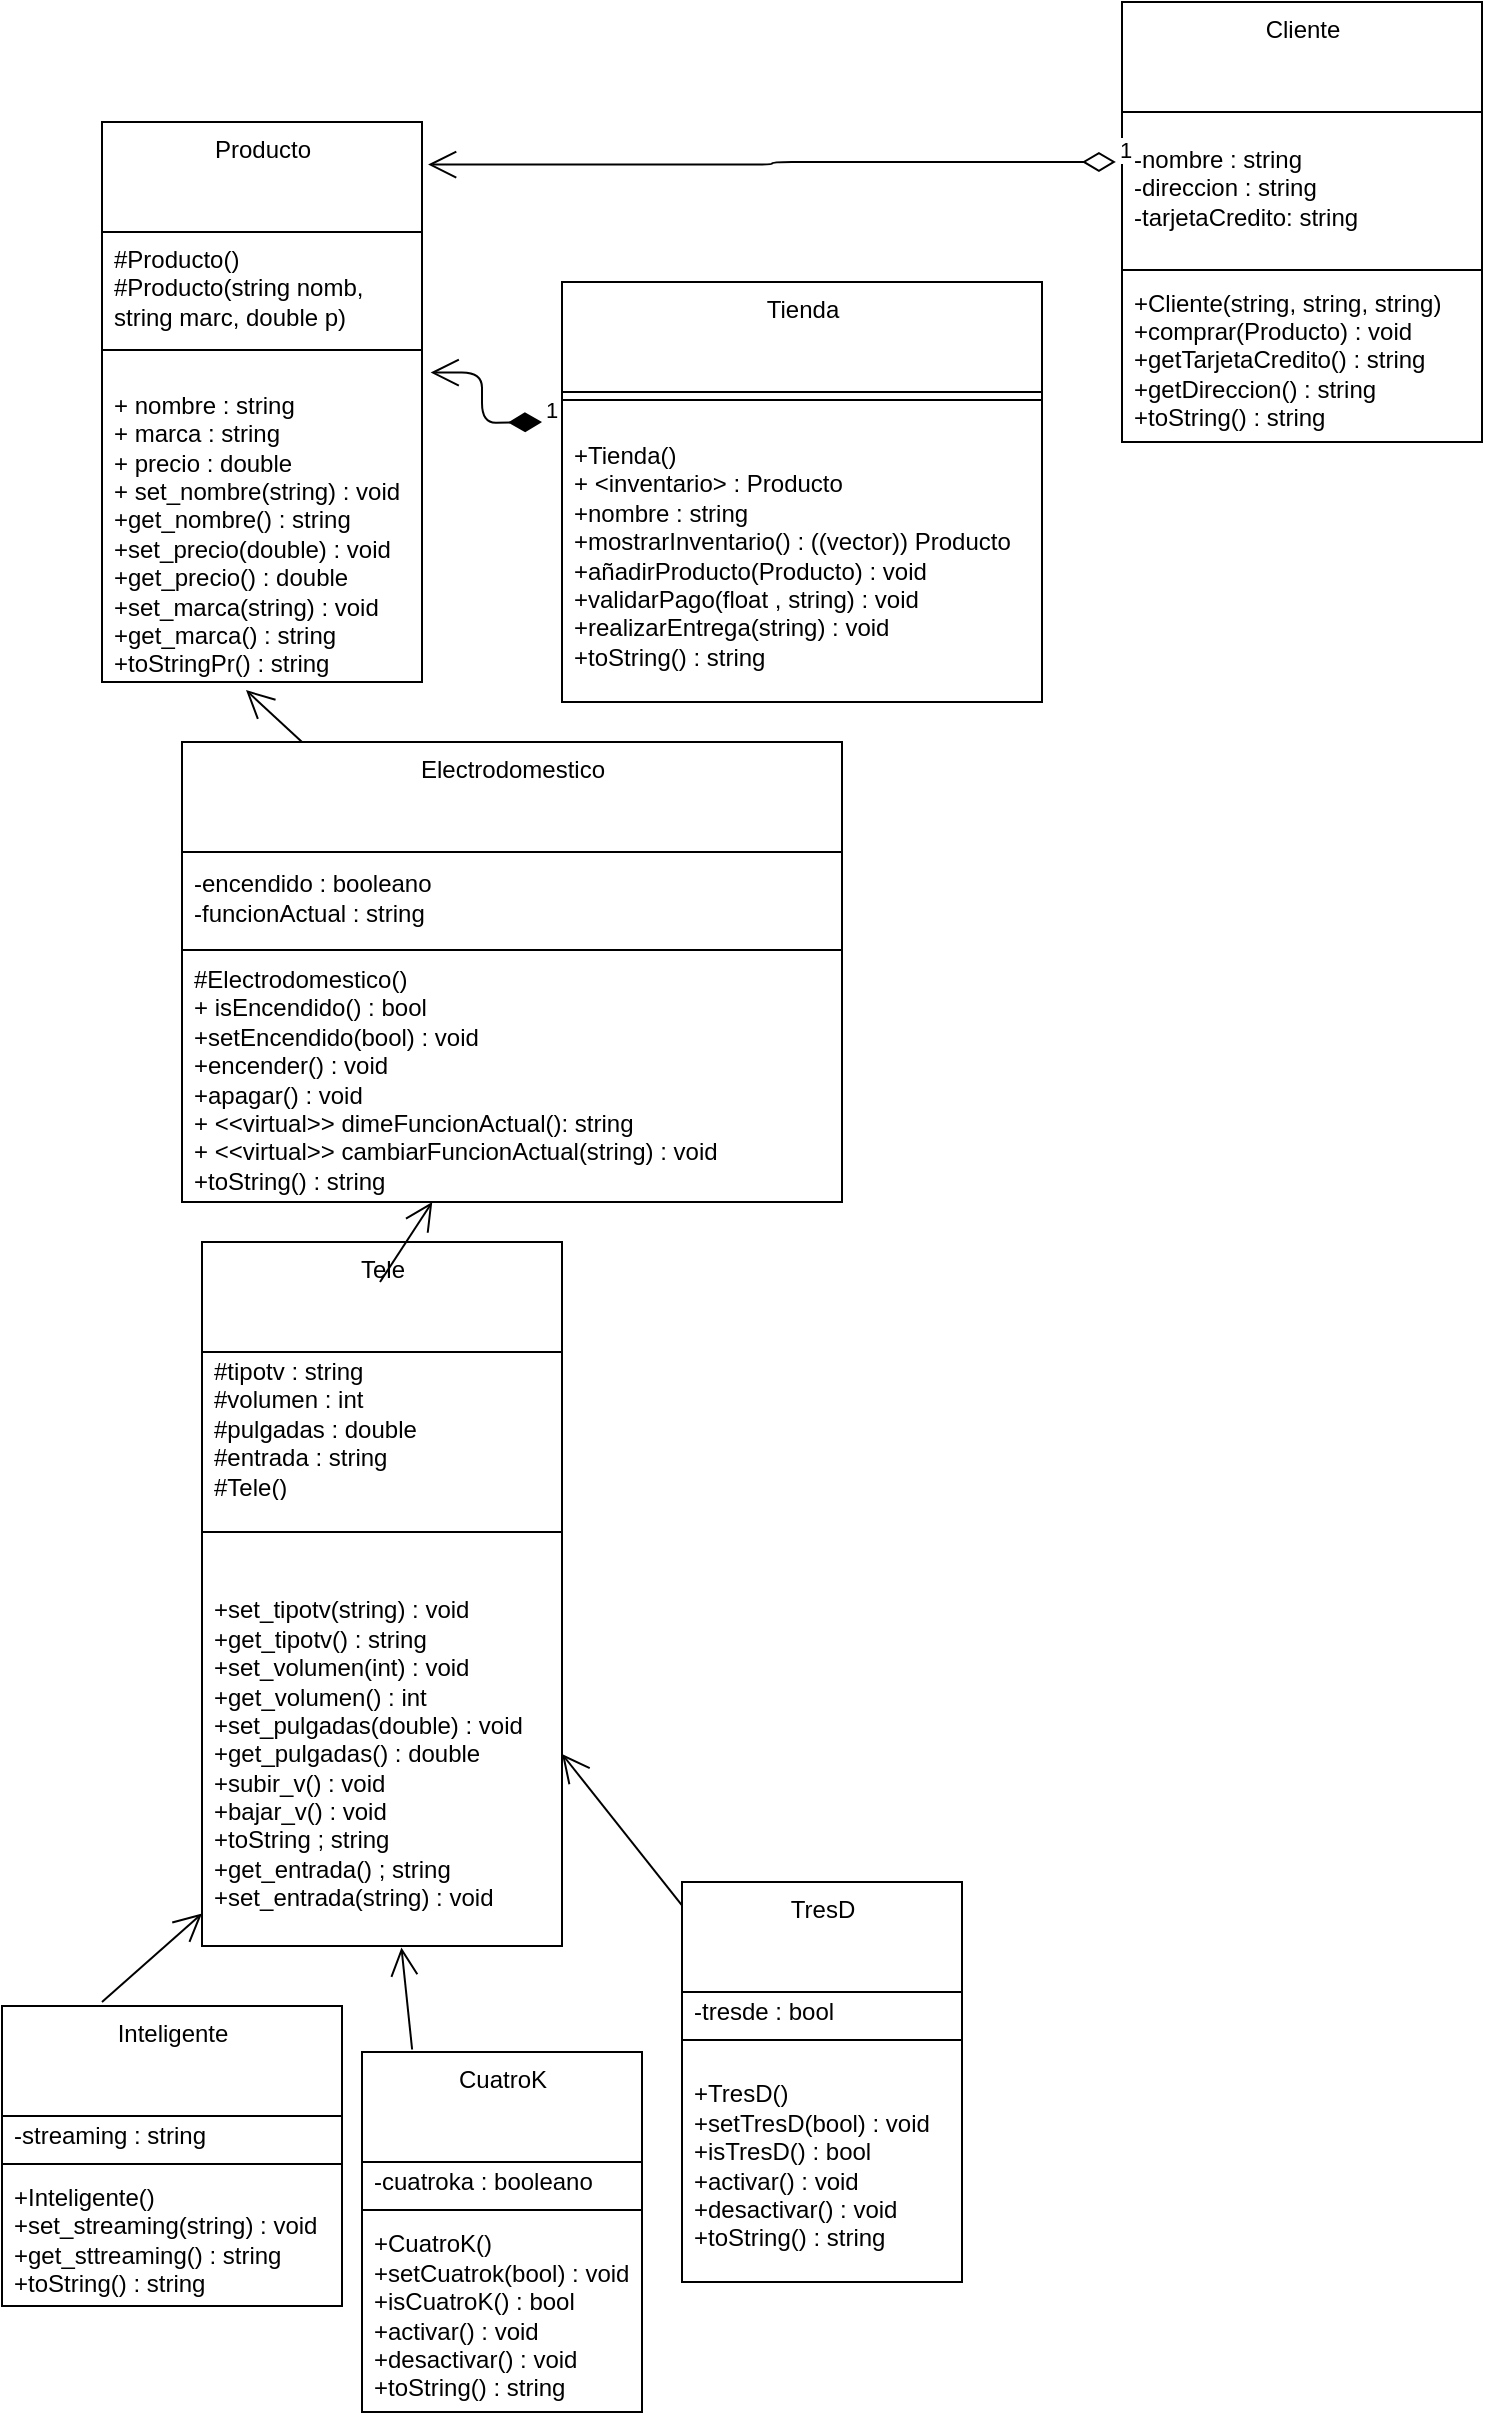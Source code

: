 <mxfile>
    <diagram id="J8T0WZJpPke6p9cKtISh" name="Página-1">
        <mxGraphModel dx="833" dy="1474" grid="1" gridSize="10" guides="1" tooltips="1" connect="1" arrows="1" fold="1" page="1" pageScale="1" pageWidth="827" pageHeight="1169" math="0" shadow="0">
            <root>
                <mxCell id="0"/>
                <mxCell id="1" parent="0"/>
                <mxCell id="10" value="Tele" style="swimlane;fontStyle=0;align=center;verticalAlign=top;childLayout=stackLayout;horizontal=1;startSize=55;horizontalStack=0;resizeParent=1;resizeParentMax=0;resizeLast=0;collapsible=0;marginBottom=0;html=1;" parent="1" vertex="1">
                    <mxGeometry x="130" y="520" width="180" height="352" as="geometry"/>
                </mxCell>
                <mxCell id="11" value="#tipotv : string&lt;br&gt;#volumen : int&lt;br&gt;#pulgadas : double&lt;br&gt;#entrada : string&lt;br&gt;#Tele()" style="text;html=1;strokeColor=none;fillColor=none;align=left;verticalAlign=middle;spacingLeft=4;spacingRight=4;overflow=hidden;rotatable=0;points=[[0,0.5],[1,0.5]];portConstraint=eastwest;" parent="10" vertex="1">
                    <mxGeometry y="55" width="180" height="75" as="geometry"/>
                </mxCell>
                <mxCell id="13" value="" style="line;strokeWidth=1;fillColor=none;align=left;verticalAlign=middle;spacingTop=-1;spacingLeft=3;spacingRight=3;rotatable=0;labelPosition=right;points=[];portConstraint=eastwest;" parent="10" vertex="1">
                    <mxGeometry y="130" width="180" height="30" as="geometry"/>
                </mxCell>
                <mxCell id="14" value="+set_tipotv(string) : void&lt;br&gt;+get_tipotv() : string&lt;br&gt;+set_volumen(int) : void&lt;br&gt;+get_volumen() : int&lt;br&gt;+set_pulgadas(double) : void&lt;br&gt;+get_pulgadas() : double&lt;br&gt;+subir_v() : void&lt;br&gt;+bajar_v() : void&lt;br&gt;+toString ; string&lt;br&gt;+get_entrada() ; string&lt;br&gt;+set_entrada(string) : void" style="text;html=1;strokeColor=none;fillColor=none;align=left;verticalAlign=middle;spacingLeft=4;spacingRight=4;overflow=hidden;rotatable=0;points=[[0,0.5],[1,0.5]];portConstraint=eastwest;" parent="10" vertex="1">
                    <mxGeometry y="160" width="180" height="192" as="geometry"/>
                </mxCell>
                <mxCell id="15" value="CuatroK" style="swimlane;fontStyle=0;align=center;verticalAlign=top;childLayout=stackLayout;horizontal=1;startSize=55;horizontalStack=0;resizeParent=1;resizeParentMax=0;resizeLast=0;collapsible=0;marginBottom=0;html=1;" parent="1" vertex="1">
                    <mxGeometry x="210" y="925" width="140" height="180" as="geometry"/>
                </mxCell>
                <mxCell id="16" value="-cuatroka : booleano" style="text;html=1;strokeColor=none;fillColor=none;align=left;verticalAlign=middle;spacingLeft=4;spacingRight=4;overflow=hidden;rotatable=0;points=[[0,0.5],[1,0.5]];portConstraint=eastwest;" parent="15" vertex="1">
                    <mxGeometry y="55" width="140" height="20" as="geometry"/>
                </mxCell>
                <mxCell id="18" value="" style="line;strokeWidth=1;fillColor=none;align=left;verticalAlign=middle;spacingTop=-1;spacingLeft=3;spacingRight=3;rotatable=0;labelPosition=right;points=[];portConstraint=eastwest;" parent="15" vertex="1">
                    <mxGeometry y="75" width="140" height="8" as="geometry"/>
                </mxCell>
                <mxCell id="19" value="+CuatroK()&lt;br&gt;+setCuatrok(bool) : void&lt;br&gt;+isCuatroK() : bool&lt;br&gt;+activar() : void&lt;br&gt;+desactivar() : void&lt;br&gt;+toString() : string" style="text;html=1;strokeColor=none;fillColor=none;align=left;verticalAlign=middle;spacingLeft=4;spacingRight=4;overflow=hidden;rotatable=0;points=[[0,0.5],[1,0.5]];portConstraint=eastwest;" parent="15" vertex="1">
                    <mxGeometry y="83" width="140" height="97" as="geometry"/>
                </mxCell>
                <mxCell id="20" value="TresD" style="swimlane;fontStyle=0;align=center;verticalAlign=top;childLayout=stackLayout;horizontal=1;startSize=55;horizontalStack=0;resizeParent=1;resizeParentMax=0;resizeLast=0;collapsible=0;marginBottom=0;html=1;" parent="1" vertex="1">
                    <mxGeometry x="370" y="840" width="140" height="200" as="geometry"/>
                </mxCell>
                <mxCell id="21" value="-tresde : bool" style="text;html=1;strokeColor=none;fillColor=none;align=left;verticalAlign=middle;spacingLeft=4;spacingRight=4;overflow=hidden;rotatable=0;points=[[0,0.5],[1,0.5]];portConstraint=eastwest;" parent="20" vertex="1">
                    <mxGeometry y="55" width="140" height="20" as="geometry"/>
                </mxCell>
                <mxCell id="23" value="" style="line;strokeWidth=1;fillColor=none;align=left;verticalAlign=middle;spacingTop=-1;spacingLeft=3;spacingRight=3;rotatable=0;labelPosition=right;points=[];portConstraint=eastwest;" parent="20" vertex="1">
                    <mxGeometry y="75" width="140" height="8" as="geometry"/>
                </mxCell>
                <mxCell id="24" value="+TresD()&lt;br&gt;+setTresD(bool) : void&lt;br&gt;+isTresD() : bool&lt;br&gt;+activar() : void&lt;br&gt;+desactivar() : void&lt;br&gt;+toString() : string" style="text;html=1;strokeColor=none;fillColor=none;align=left;verticalAlign=middle;spacingLeft=4;spacingRight=4;overflow=hidden;rotatable=0;points=[[0,0.5],[1,0.5]];portConstraint=eastwest;" parent="20" vertex="1">
                    <mxGeometry y="83" width="140" height="117" as="geometry"/>
                </mxCell>
                <mxCell id="25" value="Inteligente" style="swimlane;fontStyle=0;align=center;verticalAlign=top;childLayout=stackLayout;horizontal=1;startSize=55;horizontalStack=0;resizeParent=1;resizeParentMax=0;resizeLast=0;collapsible=0;marginBottom=0;html=1;" parent="1" vertex="1">
                    <mxGeometry x="30" y="902" width="170" height="150" as="geometry"/>
                </mxCell>
                <mxCell id="26" value="-streaming : string" style="text;html=1;strokeColor=none;fillColor=none;align=left;verticalAlign=middle;spacingLeft=4;spacingRight=4;overflow=hidden;rotatable=0;points=[[0,0.5],[1,0.5]];portConstraint=eastwest;" parent="25" vertex="1">
                    <mxGeometry y="55" width="170" height="20" as="geometry"/>
                </mxCell>
                <mxCell id="28" value="" style="line;strokeWidth=1;fillColor=none;align=left;verticalAlign=middle;spacingTop=-1;spacingLeft=3;spacingRight=3;rotatable=0;labelPosition=right;points=[];portConstraint=eastwest;" parent="25" vertex="1">
                    <mxGeometry y="75" width="170" height="8" as="geometry"/>
                </mxCell>
                <mxCell id="29" value="+Inteligente()&lt;br&gt;+set_streaming(string) : void&lt;br&gt;+get_sttreaming() : string&lt;br&gt;+toString() : string" style="text;html=1;strokeColor=none;fillColor=none;align=left;verticalAlign=middle;spacingLeft=4;spacingRight=4;overflow=hidden;rotatable=0;points=[[0,0.5],[1,0.5]];portConstraint=eastwest;" parent="25" vertex="1">
                    <mxGeometry y="83" width="170" height="67" as="geometry"/>
                </mxCell>
                <mxCell id="32" value="" style="endArrow=open;endFill=1;endSize=12;html=1;" parent="1" target="14" edge="1">
                    <mxGeometry width="160" relative="1" as="geometry">
                        <mxPoint x="80" y="900" as="sourcePoint"/>
                        <mxPoint x="90.06" y="702" as="targetPoint"/>
                    </mxGeometry>
                </mxCell>
                <mxCell id="34" value="" style="endArrow=open;endFill=1;endSize=12;html=1;entryX=1;entryY=0.5;entryDx=0;entryDy=0;" parent="1" source="20" target="14" edge="1">
                    <mxGeometry width="160" relative="1" as="geometry">
                        <mxPoint x="390" y="758" as="sourcePoint"/>
                        <mxPoint x="390.06" y="705" as="targetPoint"/>
                    </mxGeometry>
                </mxCell>
                <mxCell id="35" value="Cliente" style="swimlane;fontStyle=0;align=center;verticalAlign=top;childLayout=stackLayout;horizontal=1;startSize=55;horizontalStack=0;resizeParent=1;resizeParentMax=0;resizeLast=0;collapsible=0;marginBottom=0;html=1;" parent="1" vertex="1">
                    <mxGeometry x="590" y="-100" width="180" height="220" as="geometry"/>
                </mxCell>
                <mxCell id="36" value="-nombre : string&lt;br&gt;-direccion : string&lt;br&gt;-tarjetaCredito: string" style="text;html=1;strokeColor=none;fillColor=none;align=left;verticalAlign=middle;spacingLeft=4;spacingRight=4;overflow=hidden;rotatable=0;points=[[0,0.5],[1,0.5]];portConstraint=eastwest;" parent="35" vertex="1">
                    <mxGeometry y="55" width="180" height="75" as="geometry"/>
                </mxCell>
                <mxCell id="38" value="" style="line;strokeWidth=1;fillColor=none;align=left;verticalAlign=middle;spacingTop=-1;spacingLeft=3;spacingRight=3;rotatable=0;labelPosition=right;points=[];portConstraint=eastwest;" parent="35" vertex="1">
                    <mxGeometry y="130" width="180" height="8" as="geometry"/>
                </mxCell>
                <mxCell id="39" value="+Cliente(string, string, string)&lt;br&gt;+comprar(Producto) : void&lt;br&gt;+getTarjetaCredito() : string&lt;br&gt;+getDireccion() : string&lt;br&gt;+toString() : string" style="text;html=1;strokeColor=none;fillColor=none;align=left;verticalAlign=middle;spacingLeft=4;spacingRight=4;overflow=hidden;rotatable=0;points=[[0,0.5],[1,0.5]];portConstraint=eastwest;" parent="35" vertex="1">
                    <mxGeometry y="138" width="180" height="82" as="geometry"/>
                </mxCell>
                <mxCell id="40" value="Producto" style="swimlane;fontStyle=0;align=center;verticalAlign=top;childLayout=stackLayout;horizontal=1;startSize=55;horizontalStack=0;resizeParent=1;resizeParentMax=0;resizeLast=0;collapsible=0;marginBottom=0;html=1;" parent="1" vertex="1">
                    <mxGeometry x="80" y="-40" width="160" height="280" as="geometry"/>
                </mxCell>
                <mxCell id="41" value="#Producto()&lt;br&gt;#Producto(string nomb,&lt;br&gt;string marc, double p)" style="text;html=1;strokeColor=none;fillColor=none;align=left;verticalAlign=middle;spacingLeft=4;spacingRight=4;overflow=hidden;rotatable=0;points=[[0,0.5],[1,0.5]];portConstraint=eastwest;" parent="40" vertex="1">
                    <mxGeometry y="55" width="160" height="55" as="geometry"/>
                </mxCell>
                <mxCell id="43" value="" style="line;strokeWidth=1;fillColor=none;align=left;verticalAlign=middle;spacingTop=-1;spacingLeft=3;spacingRight=3;rotatable=0;labelPosition=right;points=[];portConstraint=eastwest;" parent="40" vertex="1">
                    <mxGeometry y="110" width="160" height="8" as="geometry"/>
                </mxCell>
                <mxCell id="44" value="&lt;br&gt;+ nombre : string&lt;br&gt;+ marca : string&lt;br&gt;+ precio : double&lt;br&gt;+ set_nombre(string) : void&lt;br&gt;+get_nombre() : string&lt;br&gt;+set_precio(double) : void&lt;br&gt;+get_precio() : double&lt;br&gt;+set_marca(string) : void&lt;br&gt;+get_marca() : string&lt;br&gt;+toStringPr() : string" style="text;html=1;strokeColor=none;fillColor=none;align=left;verticalAlign=middle;spacingLeft=4;spacingRight=4;overflow=hidden;rotatable=0;points=[[0,0.5],[1,0.5]];portConstraint=eastwest;" parent="40" vertex="1">
                    <mxGeometry y="118" width="160" height="162" as="geometry"/>
                </mxCell>
                <mxCell id="45" value="Electrodomestico" style="swimlane;fontStyle=0;align=center;verticalAlign=top;childLayout=stackLayout;horizontal=1;startSize=55;horizontalStack=0;resizeParent=1;resizeParentMax=0;resizeLast=0;collapsible=0;marginBottom=0;html=1;" parent="1" vertex="1">
                    <mxGeometry x="120" y="270" width="330" height="230" as="geometry"/>
                </mxCell>
                <mxCell id="57" value="" style="endArrow=open;endFill=1;endSize=12;html=1;entryX=0.45;entryY=1.025;entryDx=0;entryDy=0;entryPerimeter=0;" parent="45" target="44" edge="1">
                    <mxGeometry width="160" relative="1" as="geometry">
                        <mxPoint x="60" as="sourcePoint"/>
                        <mxPoint x="220" as="targetPoint"/>
                    </mxGeometry>
                </mxCell>
                <mxCell id="46" value="-encendido : booleano&lt;br&gt;-funcionActual : string" style="text;html=1;strokeColor=none;fillColor=none;align=left;verticalAlign=middle;spacingLeft=4;spacingRight=4;overflow=hidden;rotatable=0;points=[[0,0.5],[1,0.5]];portConstraint=eastwest;" parent="45" vertex="1">
                    <mxGeometry y="55" width="330" height="45" as="geometry"/>
                </mxCell>
                <mxCell id="48" value="" style="line;strokeWidth=1;fillColor=none;align=left;verticalAlign=middle;spacingTop=-1;spacingLeft=3;spacingRight=3;rotatable=0;labelPosition=right;points=[];portConstraint=eastwest;" parent="45" vertex="1">
                    <mxGeometry y="100" width="330" height="8" as="geometry"/>
                </mxCell>
                <mxCell id="49" value="#Electrodomestico()&lt;br&gt;+ isEncendido() : bool&lt;br&gt;+setEncendido(bool) : void&lt;br&gt;+encender() : void&lt;br&gt;+apagar() : void&lt;br&gt;+ &amp;lt;&amp;lt;virtual&amp;gt;&amp;gt; dimeFuncionActual(): string&lt;br&gt;+ &amp;lt;&amp;lt;virtual&amp;gt;&amp;gt; cambiarFuncionActual(string) : void&lt;br&gt;+toString() : string" style="text;html=1;strokeColor=none;fillColor=none;align=left;verticalAlign=middle;spacingLeft=4;spacingRight=4;overflow=hidden;rotatable=0;points=[[0,0.5],[1,0.5]];portConstraint=eastwest;" parent="45" vertex="1">
                    <mxGeometry y="108" width="330" height="122" as="geometry"/>
                </mxCell>
                <mxCell id="52" value="Tienda" style="swimlane;fontStyle=0;align=center;verticalAlign=top;childLayout=stackLayout;horizontal=1;startSize=55;horizontalStack=0;resizeParent=1;resizeParentMax=0;resizeLast=0;collapsible=0;marginBottom=0;html=1;" parent="1" vertex="1">
                    <mxGeometry x="310" y="40" width="240" height="210" as="geometry"/>
                </mxCell>
                <mxCell id="55" value="" style="line;strokeWidth=1;fillColor=none;align=left;verticalAlign=middle;spacingTop=-1;spacingLeft=3;spacingRight=3;rotatable=0;labelPosition=right;points=[];portConstraint=eastwest;" parent="52" vertex="1">
                    <mxGeometry y="55" width="240" height="8" as="geometry"/>
                </mxCell>
                <mxCell id="56" value="+Tienda()&amp;nbsp;&lt;br&gt;+ &amp;lt;inventario&amp;gt; : Producto&lt;br&gt;+nombre : string&lt;br&gt;+mostrarInventario() : ((vector)) Producto&amp;nbsp;&lt;br&gt;+añadirProducto(Producto) : void&lt;br&gt;+validarPago(float , string) : void&lt;br&gt;+realizarEntrega(string) : void&lt;br&gt;+toString() : string" style="text;html=1;strokeColor=none;fillColor=none;align=left;verticalAlign=middle;spacingLeft=4;spacingRight=4;overflow=hidden;rotatable=0;points=[[0,0.5],[1,0.5]];portConstraint=eastwest;" parent="52" vertex="1">
                    <mxGeometry y="63" width="240" height="147" as="geometry"/>
                </mxCell>
                <mxCell id="58" value="" style="endArrow=open;endFill=1;endSize=12;html=1;entryX=0.554;entryY=1.004;entryDx=0;entryDy=0;entryPerimeter=0;exitX=0.179;exitY=-0.007;exitDx=0;exitDy=0;exitPerimeter=0;" parent="1" source="15" target="14" edge="1">
                    <mxGeometry width="160" relative="1" as="geometry">
                        <mxPoint x="230" y="850" as="sourcePoint"/>
                        <mxPoint x="280" y="813.929" as="targetPoint"/>
                    </mxGeometry>
                </mxCell>
                <mxCell id="59" value="" style="endArrow=open;endFill=1;endSize=12;html=1;" parent="1" target="49" edge="1">
                    <mxGeometry width="160" relative="1" as="geometry">
                        <mxPoint x="219" y="540" as="sourcePoint"/>
                        <mxPoint x="221" y="504.05" as="targetPoint"/>
                    </mxGeometry>
                </mxCell>
                <mxCell id="60" value="1" style="endArrow=open;html=1;endSize=12;startArrow=diamondThin;startSize=14;startFill=1;edgeStyle=orthogonalEdgeStyle;align=left;verticalAlign=bottom;entryX=1.027;entryY=0.045;entryDx=0;entryDy=0;entryPerimeter=0;" parent="1" target="44" edge="1">
                    <mxGeometry x="-1" y="3" relative="1" as="geometry">
                        <mxPoint x="300" y="110" as="sourcePoint"/>
                        <mxPoint x="460" y="110" as="targetPoint"/>
                    </mxGeometry>
                </mxCell>
                <mxCell id="61" value="1" style="endArrow=open;html=1;endSize=12;startArrow=diamondThin;startSize=14;startFill=0;edgeStyle=orthogonalEdgeStyle;align=left;verticalAlign=bottom;exitX=-0.017;exitY=0.333;exitDx=0;exitDy=0;exitPerimeter=0;entryX=1.019;entryY=0.076;entryDx=0;entryDy=0;entryPerimeter=0;" parent="1" source="36" target="40" edge="1">
                    <mxGeometry x="-1" y="3" relative="1" as="geometry">
                        <mxPoint x="310" y="-110" as="sourcePoint"/>
                        <mxPoint x="470" y="-110" as="targetPoint"/>
                    </mxGeometry>
                </mxCell>
            </root>
        </mxGraphModel>
    </diagram>
</mxfile>